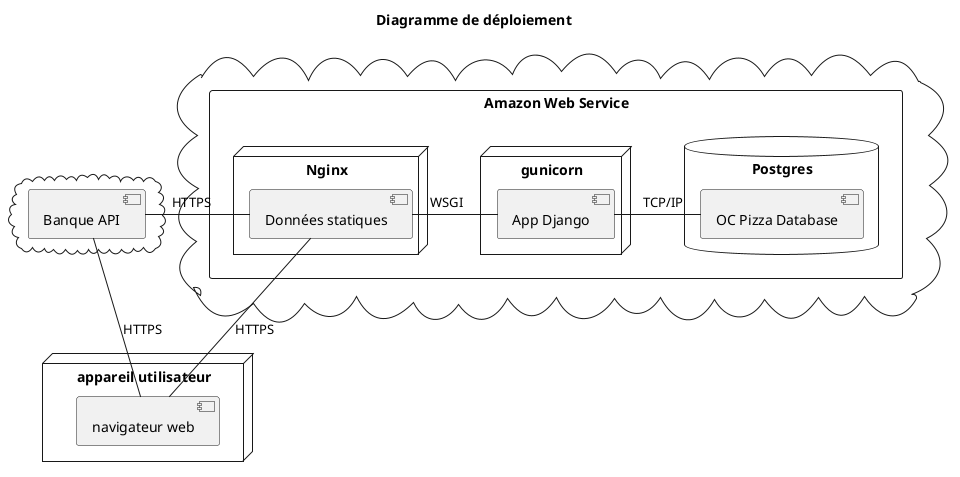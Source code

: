 @startuml 09_diagram_deployment
title Diagramme de déploiement

cloud {
    [Banque API]
}
node "appareil utilisateur"{
    [navigateur web]
}

cloud {
    rectangle "Amazon Web Service"{
        database "Postgres"{
            ["OC Pizza Database"]
        }
        node gunicorn {
            ["App Django"]
        }
        node Nginx{
            ["Données statiques"]
        }
    }
}


[Banque API] - ["Données statiques"] : "HTTPS    "
[Banque API] -- [navigateur web] : "HTTPS"
["Données statiques"] - ["App Django"] : "WSGI     "
["App Django"] - ["OC Pizza Database"] : "   TCP/IP"

["Données statiques"] -- [navigateur web] : HTTPS

@enduml